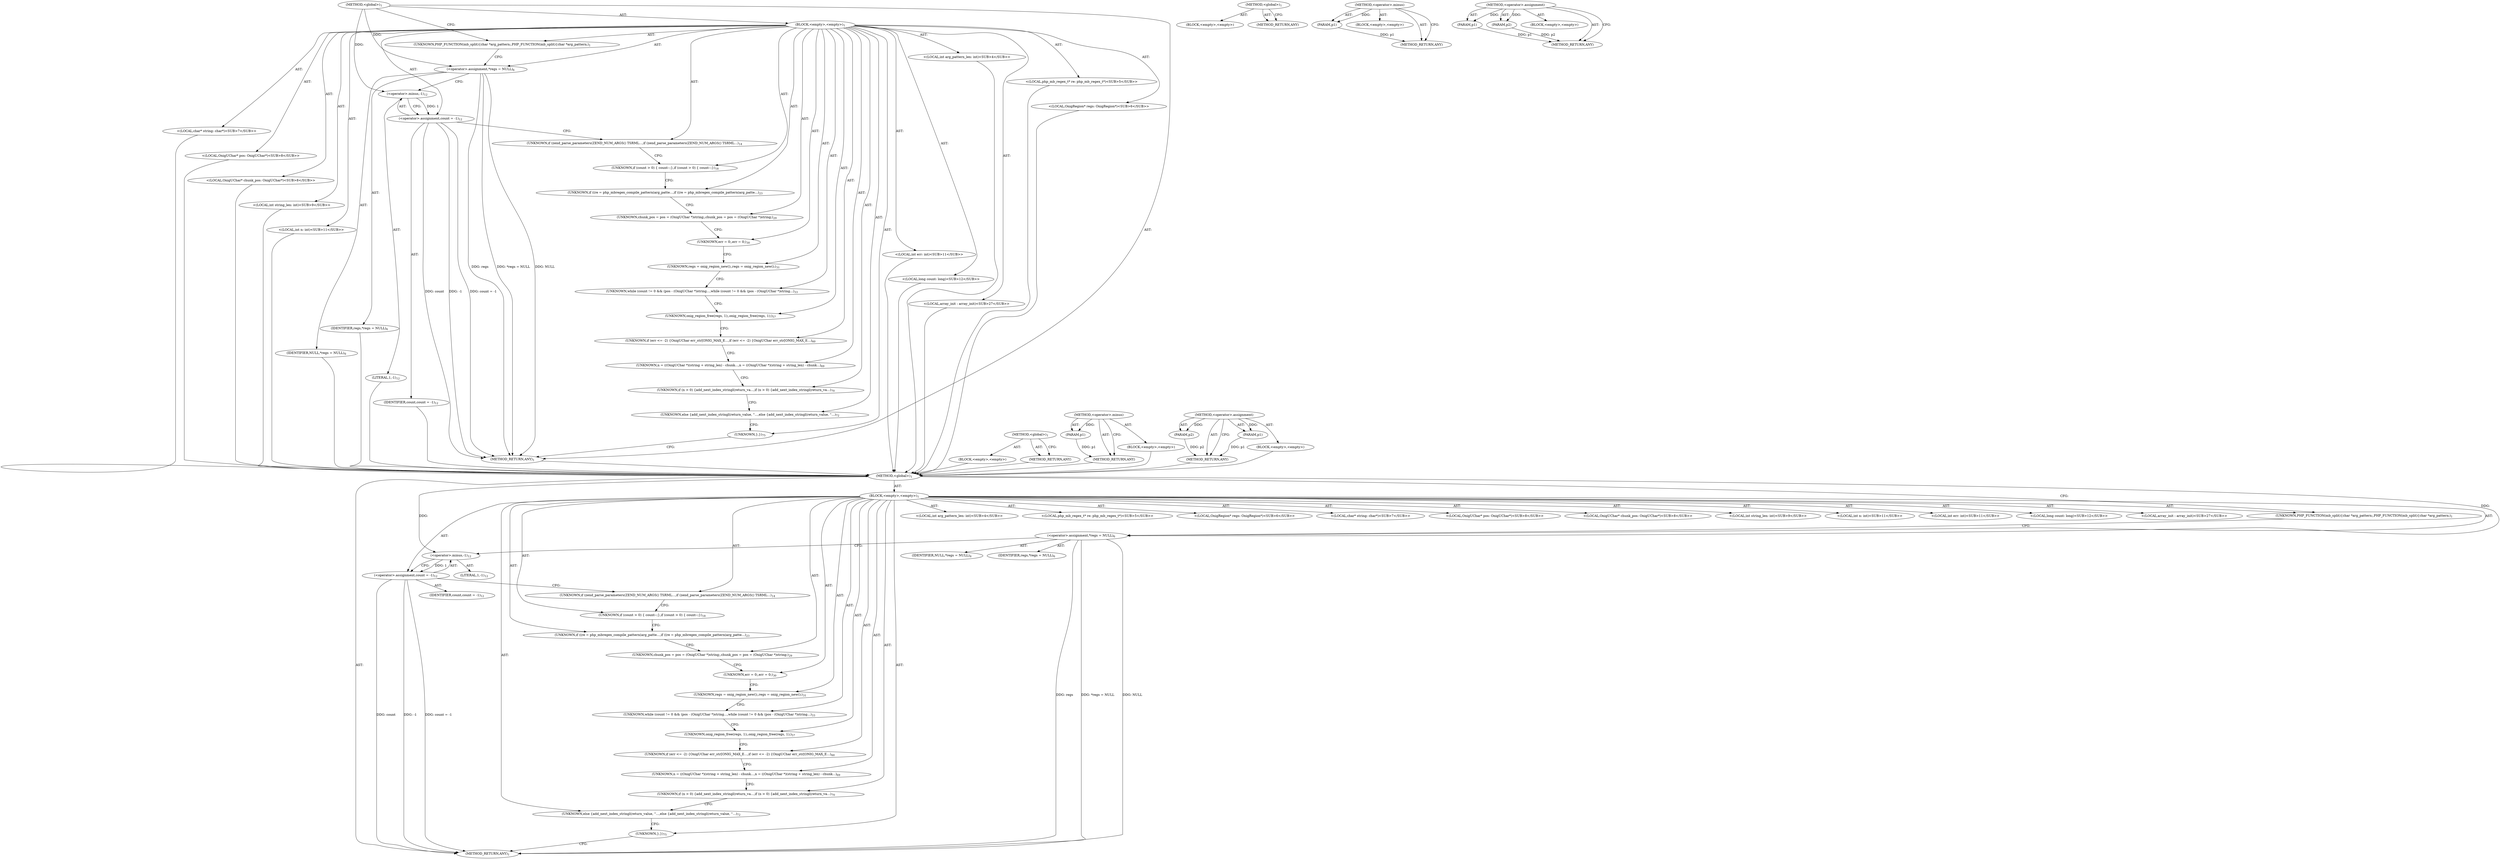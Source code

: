 digraph "&lt;operator&gt;.assignment" {
vulnerable_6 [label=<(METHOD,&lt;global&gt;)<SUB>1</SUB>>];
vulnerable_7 [label=<(BLOCK,&lt;empty&gt;,&lt;empty&gt;)<SUB>1</SUB>>];
vulnerable_8 [label=<(UNKNOWN,PHP_FUNCTION(mb_split)
{
	char *arg_pattern;,PHP_FUNCTION(mb_split)
{
	char *arg_pattern;)<SUB>1</SUB>>];
vulnerable_9 [label="<(LOCAL,int arg_pattern_len: int)<SUB>4</SUB>>"];
vulnerable_10 [label="<(LOCAL,php_mb_regex_t* re: php_mb_regex_t*)<SUB>5</SUB>>"];
vulnerable_11 [label="<(LOCAL,OnigRegion* regs: OnigRegion*)<SUB>6</SUB>>"];
vulnerable_12 [label=<(&lt;operator&gt;.assignment,*regs = NULL)<SUB>6</SUB>>];
vulnerable_13 [label=<(IDENTIFIER,regs,*regs = NULL)<SUB>6</SUB>>];
vulnerable_14 [label=<(IDENTIFIER,NULL,*regs = NULL)<SUB>6</SUB>>];
vulnerable_15 [label="<(LOCAL,char* string: char*)<SUB>7</SUB>>"];
vulnerable_16 [label="<(LOCAL,OnigUChar* pos: OnigUChar*)<SUB>8</SUB>>"];
vulnerable_17 [label="<(LOCAL,OnigUChar* chunk_pos: OnigUChar*)<SUB>8</SUB>>"];
vulnerable_18 [label="<(LOCAL,int string_len: int)<SUB>9</SUB>>"];
vulnerable_19 [label="<(LOCAL,int n: int)<SUB>11</SUB>>"];
vulnerable_20 [label="<(LOCAL,int err: int)<SUB>11</SUB>>"];
vulnerable_21 [label="<(LOCAL,long count: long)<SUB>12</SUB>>"];
vulnerable_22 [label=<(&lt;operator&gt;.assignment,count = -1)<SUB>12</SUB>>];
vulnerable_23 [label=<(IDENTIFIER,count,count = -1)<SUB>12</SUB>>];
vulnerable_24 [label=<(&lt;operator&gt;.minus,-1)<SUB>12</SUB>>];
vulnerable_25 [label=<(LITERAL,1,-1)<SUB>12</SUB>>];
vulnerable_26 [label=<(UNKNOWN,if (zend_parse_parameters(ZEND_NUM_ARGS() TSRML...,if (zend_parse_parameters(ZEND_NUM_ARGS() TSRML...)<SUB>14</SUB>>];
vulnerable_27 [label=<(UNKNOWN,if (count &gt; 0) {
 		count--;
	},if (count &gt; 0) {
 		count--;
	})<SUB>18</SUB>>];
vulnerable_28 [label=<(UNKNOWN,if ((re = php_mbregex_compile_pattern(arg_patte...,if ((re = php_mbregex_compile_pattern(arg_patte...)<SUB>23</SUB>>];
vulnerable_29 [label="<(LOCAL,array_init : array_init)<SUB>27</SUB>>"];
vulnerable_30 [label=<(UNKNOWN,chunk_pos = pos = (OnigUChar *)string;,chunk_pos = pos = (OnigUChar *)string;)<SUB>29</SUB>>];
vulnerable_31 [label=<(UNKNOWN,err = 0;,err = 0;)<SUB>30</SUB>>];
vulnerable_32 [label=<(UNKNOWN,regs = onig_region_new();,regs = onig_region_new();)<SUB>31</SUB>>];
vulnerable_33 [label=<(UNKNOWN,while (count != 0 &amp;&amp; (pos - (OnigUChar *)string...,while (count != 0 &amp;&amp; (pos - (OnigUChar *)string...)<SUB>33</SUB>>];
vulnerable_34 [label=<(UNKNOWN,onig_region_free(regs, 1);,onig_region_free(regs, 1);)<SUB>57</SUB>>];
vulnerable_35 [label=<(UNKNOWN,if (err &lt;= -2) {
		OnigUChar err_str[ONIG_MAX_E...,if (err &lt;= -2) {
		OnigUChar err_str[ONIG_MAX_E...)<SUB>60</SUB>>];
vulnerable_36 [label=<(UNKNOWN,n = ((OnigUChar *)(string + string_len) - chunk...,n = ((OnigUChar *)(string + string_len) - chunk...)<SUB>69</SUB>>];
vulnerable_37 [label=<(UNKNOWN,if (n &gt; 0) {
		add_next_index_stringl(return_va...,if (n &gt; 0) {
		add_next_index_stringl(return_va...)<SUB>70</SUB>>];
vulnerable_38 [label=<(UNKNOWN,else {
		add_next_index_stringl(return_value, &quot;...,else {
		add_next_index_stringl(return_value, &quot;...)<SUB>72</SUB>>];
vulnerable_39 [label=<(UNKNOWN,},})<SUB>75</SUB>>];
vulnerable_40 [label=<(METHOD_RETURN,ANY)<SUB>1</SUB>>];
vulnerable_59 [label=<(METHOD,&lt;global&gt;)<SUB>1</SUB>>];
vulnerable_60 [label=<(BLOCK,&lt;empty&gt;,&lt;empty&gt;)>];
vulnerable_61 [label=<(METHOD_RETURN,ANY)>];
vulnerable_70 [label=<(METHOD,&lt;operator&gt;.minus)>];
vulnerable_71 [label=<(PARAM,p1)>];
vulnerable_72 [label=<(BLOCK,&lt;empty&gt;,&lt;empty&gt;)>];
vulnerable_73 [label=<(METHOD_RETURN,ANY)>];
vulnerable_65 [label=<(METHOD,&lt;operator&gt;.assignment)>];
vulnerable_66 [label=<(PARAM,p1)>];
vulnerable_67 [label=<(PARAM,p2)>];
vulnerable_68 [label=<(BLOCK,&lt;empty&gt;,&lt;empty&gt;)>];
vulnerable_69 [label=<(METHOD_RETURN,ANY)>];
fixed_6 [label=<(METHOD,&lt;global&gt;)<SUB>1</SUB>>];
fixed_7 [label=<(BLOCK,&lt;empty&gt;,&lt;empty&gt;)<SUB>1</SUB>>];
fixed_8 [label=<(UNKNOWN,PHP_FUNCTION(mb_split)
{
	char *arg_pattern;,PHP_FUNCTION(mb_split)
{
	char *arg_pattern;)<SUB>1</SUB>>];
fixed_9 [label="<(LOCAL,int arg_pattern_len: int)<SUB>4</SUB>>"];
fixed_10 [label="<(LOCAL,php_mb_regex_t* re: php_mb_regex_t*)<SUB>5</SUB>>"];
fixed_11 [label="<(LOCAL,OnigRegion* regs: OnigRegion*)<SUB>6</SUB>>"];
fixed_12 [label=<(&lt;operator&gt;.assignment,*regs = NULL)<SUB>6</SUB>>];
fixed_13 [label=<(IDENTIFIER,regs,*regs = NULL)<SUB>6</SUB>>];
fixed_14 [label=<(IDENTIFIER,NULL,*regs = NULL)<SUB>6</SUB>>];
fixed_15 [label="<(LOCAL,char* string: char*)<SUB>7</SUB>>"];
fixed_16 [label="<(LOCAL,OnigUChar* pos: OnigUChar*)<SUB>8</SUB>>"];
fixed_17 [label="<(LOCAL,OnigUChar* chunk_pos: OnigUChar*)<SUB>8</SUB>>"];
fixed_18 [label="<(LOCAL,int string_len: int)<SUB>9</SUB>>"];
fixed_19 [label="<(LOCAL,int n: int)<SUB>11</SUB>>"];
fixed_20 [label="<(LOCAL,int err: int)<SUB>11</SUB>>"];
fixed_21 [label="<(LOCAL,long count: long)<SUB>12</SUB>>"];
fixed_22 [label=<(&lt;operator&gt;.assignment,count = -1)<SUB>12</SUB>>];
fixed_23 [label=<(IDENTIFIER,count,count = -1)<SUB>12</SUB>>];
fixed_24 [label=<(&lt;operator&gt;.minus,-1)<SUB>12</SUB>>];
fixed_25 [label=<(LITERAL,1,-1)<SUB>12</SUB>>];
fixed_26 [label=<(UNKNOWN,if (zend_parse_parameters(ZEND_NUM_ARGS() TSRML...,if (zend_parse_parameters(ZEND_NUM_ARGS() TSRML...)<SUB>14</SUB>>];
fixed_27 [label=<(UNKNOWN,if (count &gt; 0) {
 		count--;
	},if (count &gt; 0) {
 		count--;
	})<SUB>18</SUB>>];
fixed_28 [label=<(UNKNOWN,if ((re = php_mbregex_compile_pattern(arg_patte...,if ((re = php_mbregex_compile_pattern(arg_patte...)<SUB>23</SUB>>];
fixed_29 [label="<(LOCAL,array_init : array_init)<SUB>27</SUB>>"];
fixed_30 [label=<(UNKNOWN,chunk_pos = pos = (OnigUChar *)string;,chunk_pos = pos = (OnigUChar *)string;)<SUB>29</SUB>>];
fixed_31 [label=<(UNKNOWN,err = 0;,err = 0;)<SUB>30</SUB>>];
fixed_32 [label=<(UNKNOWN,regs = onig_region_new();,regs = onig_region_new();)<SUB>31</SUB>>];
fixed_33 [label=<(UNKNOWN,while (count != 0 &amp;&amp; (pos - (OnigUChar *)string...,while (count != 0 &amp;&amp; (pos - (OnigUChar *)string...)<SUB>33</SUB>>];
fixed_34 [label=<(UNKNOWN,onig_region_free(regs, 1);,onig_region_free(regs, 1);)<SUB>57</SUB>>];
fixed_35 [label=<(UNKNOWN,if (err &lt;= -2) {
		OnigUChar err_str[ONIG_MAX_E...,if (err &lt;= -2) {
		OnigUChar err_str[ONIG_MAX_E...)<SUB>60</SUB>>];
fixed_36 [label=<(UNKNOWN,n = ((OnigUChar *)(string + string_len) - chunk...,n = ((OnigUChar *)(string + string_len) - chunk...)<SUB>69</SUB>>];
fixed_37 [label=<(UNKNOWN,if (n &gt; 0) {
		add_next_index_stringl(return_va...,if (n &gt; 0) {
		add_next_index_stringl(return_va...)<SUB>70</SUB>>];
fixed_38 [label=<(UNKNOWN,else {
		add_next_index_stringl(return_value, &quot;...,else {
		add_next_index_stringl(return_value, &quot;...)<SUB>72</SUB>>];
fixed_39 [label=<(UNKNOWN,},})<SUB>75</SUB>>];
fixed_40 [label=<(METHOD_RETURN,ANY)<SUB>1</SUB>>];
fixed_59 [label=<(METHOD,&lt;global&gt;)<SUB>1</SUB>>];
fixed_60 [label=<(BLOCK,&lt;empty&gt;,&lt;empty&gt;)>];
fixed_61 [label=<(METHOD_RETURN,ANY)>];
fixed_70 [label=<(METHOD,&lt;operator&gt;.minus)>];
fixed_71 [label=<(PARAM,p1)>];
fixed_72 [label=<(BLOCK,&lt;empty&gt;,&lt;empty&gt;)>];
fixed_73 [label=<(METHOD_RETURN,ANY)>];
fixed_65 [label=<(METHOD,&lt;operator&gt;.assignment)>];
fixed_66 [label=<(PARAM,p1)>];
fixed_67 [label=<(PARAM,p2)>];
fixed_68 [label=<(BLOCK,&lt;empty&gt;,&lt;empty&gt;)>];
fixed_69 [label=<(METHOD_RETURN,ANY)>];
vulnerable_6 -> vulnerable_7  [key=0, label="AST: "];
vulnerable_6 -> vulnerable_40  [key=0, label="AST: "];
vulnerable_6 -> vulnerable_8  [key=0, label="CFG: "];
vulnerable_6 -> vulnerable_12  [key=0, label="DDG: "];
vulnerable_6 -> vulnerable_24  [key=0, label="DDG: "];
vulnerable_7 -> vulnerable_8  [key=0, label="AST: "];
vulnerable_7 -> vulnerable_9  [key=0, label="AST: "];
vulnerable_7 -> vulnerable_10  [key=0, label="AST: "];
vulnerable_7 -> vulnerable_11  [key=0, label="AST: "];
vulnerable_7 -> vulnerable_12  [key=0, label="AST: "];
vulnerable_7 -> vulnerable_15  [key=0, label="AST: "];
vulnerable_7 -> vulnerable_16  [key=0, label="AST: "];
vulnerable_7 -> vulnerable_17  [key=0, label="AST: "];
vulnerable_7 -> vulnerable_18  [key=0, label="AST: "];
vulnerable_7 -> vulnerable_19  [key=0, label="AST: "];
vulnerable_7 -> vulnerable_20  [key=0, label="AST: "];
vulnerable_7 -> vulnerable_21  [key=0, label="AST: "];
vulnerable_7 -> vulnerable_22  [key=0, label="AST: "];
vulnerable_7 -> vulnerable_26  [key=0, label="AST: "];
vulnerable_7 -> vulnerable_27  [key=0, label="AST: "];
vulnerable_7 -> vulnerable_28  [key=0, label="AST: "];
vulnerable_7 -> vulnerable_29  [key=0, label="AST: "];
vulnerable_7 -> vulnerable_30  [key=0, label="AST: "];
vulnerable_7 -> vulnerable_31  [key=0, label="AST: "];
vulnerable_7 -> vulnerable_32  [key=0, label="AST: "];
vulnerable_7 -> vulnerable_33  [key=0, label="AST: "];
vulnerable_7 -> vulnerable_34  [key=0, label="AST: "];
vulnerable_7 -> vulnerable_35  [key=0, label="AST: "];
vulnerable_7 -> vulnerable_36  [key=0, label="AST: "];
vulnerable_7 -> vulnerable_37  [key=0, label="AST: "];
vulnerable_7 -> vulnerable_38  [key=0, label="AST: "];
vulnerable_7 -> vulnerable_39  [key=0, label="AST: "];
vulnerable_8 -> vulnerable_12  [key=0, label="CFG: "];
vulnerable_9 -> fixed_6  [key=0];
vulnerable_10 -> fixed_6  [key=0];
vulnerable_11 -> fixed_6  [key=0];
vulnerable_12 -> vulnerable_13  [key=0, label="AST: "];
vulnerable_12 -> vulnerable_14  [key=0, label="AST: "];
vulnerable_12 -> vulnerable_24  [key=0, label="CFG: "];
vulnerable_12 -> vulnerable_40  [key=0, label="DDG: regs"];
vulnerable_12 -> vulnerable_40  [key=1, label="DDG: *regs = NULL"];
vulnerable_12 -> vulnerable_40  [key=2, label="DDG: NULL"];
vulnerable_13 -> fixed_6  [key=0];
vulnerable_14 -> fixed_6  [key=0];
vulnerable_15 -> fixed_6  [key=0];
vulnerable_16 -> fixed_6  [key=0];
vulnerable_17 -> fixed_6  [key=0];
vulnerable_18 -> fixed_6  [key=0];
vulnerable_19 -> fixed_6  [key=0];
vulnerable_20 -> fixed_6  [key=0];
vulnerable_21 -> fixed_6  [key=0];
vulnerable_22 -> vulnerable_23  [key=0, label="AST: "];
vulnerable_22 -> vulnerable_24  [key=0, label="AST: "];
vulnerable_22 -> vulnerable_26  [key=0, label="CFG: "];
vulnerable_22 -> vulnerable_40  [key=0, label="DDG: count"];
vulnerable_22 -> vulnerable_40  [key=1, label="DDG: -1"];
vulnerable_22 -> vulnerable_40  [key=2, label="DDG: count = -1"];
vulnerable_23 -> fixed_6  [key=0];
vulnerable_24 -> vulnerable_25  [key=0, label="AST: "];
vulnerable_24 -> vulnerable_22  [key=0, label="CFG: "];
vulnerable_24 -> vulnerable_22  [key=1, label="DDG: 1"];
vulnerable_25 -> fixed_6  [key=0];
vulnerable_26 -> vulnerable_27  [key=0, label="CFG: "];
vulnerable_27 -> vulnerable_28  [key=0, label="CFG: "];
vulnerable_28 -> vulnerable_30  [key=0, label="CFG: "];
vulnerable_29 -> fixed_6  [key=0];
vulnerable_30 -> vulnerable_31  [key=0, label="CFG: "];
vulnerable_31 -> vulnerable_32  [key=0, label="CFG: "];
vulnerable_32 -> vulnerable_33  [key=0, label="CFG: "];
vulnerable_33 -> vulnerable_34  [key=0, label="CFG: "];
vulnerable_34 -> vulnerable_35  [key=0, label="CFG: "];
vulnerable_35 -> vulnerable_36  [key=0, label="CFG: "];
vulnerable_36 -> vulnerable_37  [key=0, label="CFG: "];
vulnerable_37 -> vulnerable_38  [key=0, label="CFG: "];
vulnerable_38 -> vulnerable_39  [key=0, label="CFG: "];
vulnerable_39 -> vulnerable_40  [key=0, label="CFG: "];
vulnerable_40 -> fixed_6  [key=0];
vulnerable_59 -> vulnerable_60  [key=0, label="AST: "];
vulnerable_59 -> vulnerable_61  [key=0, label="AST: "];
vulnerable_59 -> vulnerable_61  [key=1, label="CFG: "];
vulnerable_60 -> fixed_6  [key=0];
vulnerable_61 -> fixed_6  [key=0];
vulnerable_70 -> vulnerable_71  [key=0, label="AST: "];
vulnerable_70 -> vulnerable_71  [key=1, label="DDG: "];
vulnerable_70 -> vulnerable_72  [key=0, label="AST: "];
vulnerable_70 -> vulnerable_73  [key=0, label="AST: "];
vulnerable_70 -> vulnerable_73  [key=1, label="CFG: "];
vulnerable_71 -> vulnerable_73  [key=0, label="DDG: p1"];
vulnerable_72 -> fixed_6  [key=0];
vulnerable_73 -> fixed_6  [key=0];
vulnerable_65 -> vulnerable_66  [key=0, label="AST: "];
vulnerable_65 -> vulnerable_66  [key=1, label="DDG: "];
vulnerable_65 -> vulnerable_68  [key=0, label="AST: "];
vulnerable_65 -> vulnerable_67  [key=0, label="AST: "];
vulnerable_65 -> vulnerable_67  [key=1, label="DDG: "];
vulnerable_65 -> vulnerable_69  [key=0, label="AST: "];
vulnerable_65 -> vulnerable_69  [key=1, label="CFG: "];
vulnerable_66 -> vulnerable_69  [key=0, label="DDG: p1"];
vulnerable_67 -> vulnerable_69  [key=0, label="DDG: p2"];
vulnerable_68 -> fixed_6  [key=0];
vulnerable_69 -> fixed_6  [key=0];
fixed_6 -> fixed_7  [key=0, label="AST: "];
fixed_6 -> fixed_40  [key=0, label="AST: "];
fixed_6 -> fixed_8  [key=0, label="CFG: "];
fixed_6 -> fixed_12  [key=0, label="DDG: "];
fixed_6 -> fixed_24  [key=0, label="DDG: "];
fixed_7 -> fixed_8  [key=0, label="AST: "];
fixed_7 -> fixed_9  [key=0, label="AST: "];
fixed_7 -> fixed_10  [key=0, label="AST: "];
fixed_7 -> fixed_11  [key=0, label="AST: "];
fixed_7 -> fixed_12  [key=0, label="AST: "];
fixed_7 -> fixed_15  [key=0, label="AST: "];
fixed_7 -> fixed_16  [key=0, label="AST: "];
fixed_7 -> fixed_17  [key=0, label="AST: "];
fixed_7 -> fixed_18  [key=0, label="AST: "];
fixed_7 -> fixed_19  [key=0, label="AST: "];
fixed_7 -> fixed_20  [key=0, label="AST: "];
fixed_7 -> fixed_21  [key=0, label="AST: "];
fixed_7 -> fixed_22  [key=0, label="AST: "];
fixed_7 -> fixed_26  [key=0, label="AST: "];
fixed_7 -> fixed_27  [key=0, label="AST: "];
fixed_7 -> fixed_28  [key=0, label="AST: "];
fixed_7 -> fixed_29  [key=0, label="AST: "];
fixed_7 -> fixed_30  [key=0, label="AST: "];
fixed_7 -> fixed_31  [key=0, label="AST: "];
fixed_7 -> fixed_32  [key=0, label="AST: "];
fixed_7 -> fixed_33  [key=0, label="AST: "];
fixed_7 -> fixed_34  [key=0, label="AST: "];
fixed_7 -> fixed_35  [key=0, label="AST: "];
fixed_7 -> fixed_36  [key=0, label="AST: "];
fixed_7 -> fixed_37  [key=0, label="AST: "];
fixed_7 -> fixed_38  [key=0, label="AST: "];
fixed_7 -> fixed_39  [key=0, label="AST: "];
fixed_8 -> fixed_12  [key=0, label="CFG: "];
fixed_12 -> fixed_13  [key=0, label="AST: "];
fixed_12 -> fixed_14  [key=0, label="AST: "];
fixed_12 -> fixed_24  [key=0, label="CFG: "];
fixed_12 -> fixed_40  [key=0, label="DDG: regs"];
fixed_12 -> fixed_40  [key=1, label="DDG: *regs = NULL"];
fixed_12 -> fixed_40  [key=2, label="DDG: NULL"];
fixed_22 -> fixed_23  [key=0, label="AST: "];
fixed_22 -> fixed_24  [key=0, label="AST: "];
fixed_22 -> fixed_26  [key=0, label="CFG: "];
fixed_22 -> fixed_40  [key=0, label="DDG: count"];
fixed_22 -> fixed_40  [key=1, label="DDG: -1"];
fixed_22 -> fixed_40  [key=2, label="DDG: count = -1"];
fixed_24 -> fixed_25  [key=0, label="AST: "];
fixed_24 -> fixed_22  [key=0, label="CFG: "];
fixed_24 -> fixed_22  [key=1, label="DDG: 1"];
fixed_26 -> fixed_27  [key=0, label="CFG: "];
fixed_27 -> fixed_28  [key=0, label="CFG: "];
fixed_28 -> fixed_30  [key=0, label="CFG: "];
fixed_30 -> fixed_31  [key=0, label="CFG: "];
fixed_31 -> fixed_32  [key=0, label="CFG: "];
fixed_32 -> fixed_33  [key=0, label="CFG: "];
fixed_33 -> fixed_34  [key=0, label="CFG: "];
fixed_34 -> fixed_35  [key=0, label="CFG: "];
fixed_35 -> fixed_36  [key=0, label="CFG: "];
fixed_36 -> fixed_37  [key=0, label="CFG: "];
fixed_37 -> fixed_38  [key=0, label="CFG: "];
fixed_38 -> fixed_39  [key=0, label="CFG: "];
fixed_39 -> fixed_40  [key=0, label="CFG: "];
fixed_59 -> fixed_60  [key=0, label="AST: "];
fixed_59 -> fixed_61  [key=0, label="AST: "];
fixed_59 -> fixed_61  [key=1, label="CFG: "];
fixed_70 -> fixed_71  [key=0, label="AST: "];
fixed_70 -> fixed_71  [key=1, label="DDG: "];
fixed_70 -> fixed_72  [key=0, label="AST: "];
fixed_70 -> fixed_73  [key=0, label="AST: "];
fixed_70 -> fixed_73  [key=1, label="CFG: "];
fixed_71 -> fixed_73  [key=0, label="DDG: p1"];
fixed_65 -> fixed_66  [key=0, label="AST: "];
fixed_65 -> fixed_66  [key=1, label="DDG: "];
fixed_65 -> fixed_68  [key=0, label="AST: "];
fixed_65 -> fixed_67  [key=0, label="AST: "];
fixed_65 -> fixed_67  [key=1, label="DDG: "];
fixed_65 -> fixed_69  [key=0, label="AST: "];
fixed_65 -> fixed_69  [key=1, label="CFG: "];
fixed_66 -> fixed_69  [key=0, label="DDG: p1"];
fixed_67 -> fixed_69  [key=0, label="DDG: p2"];
}
